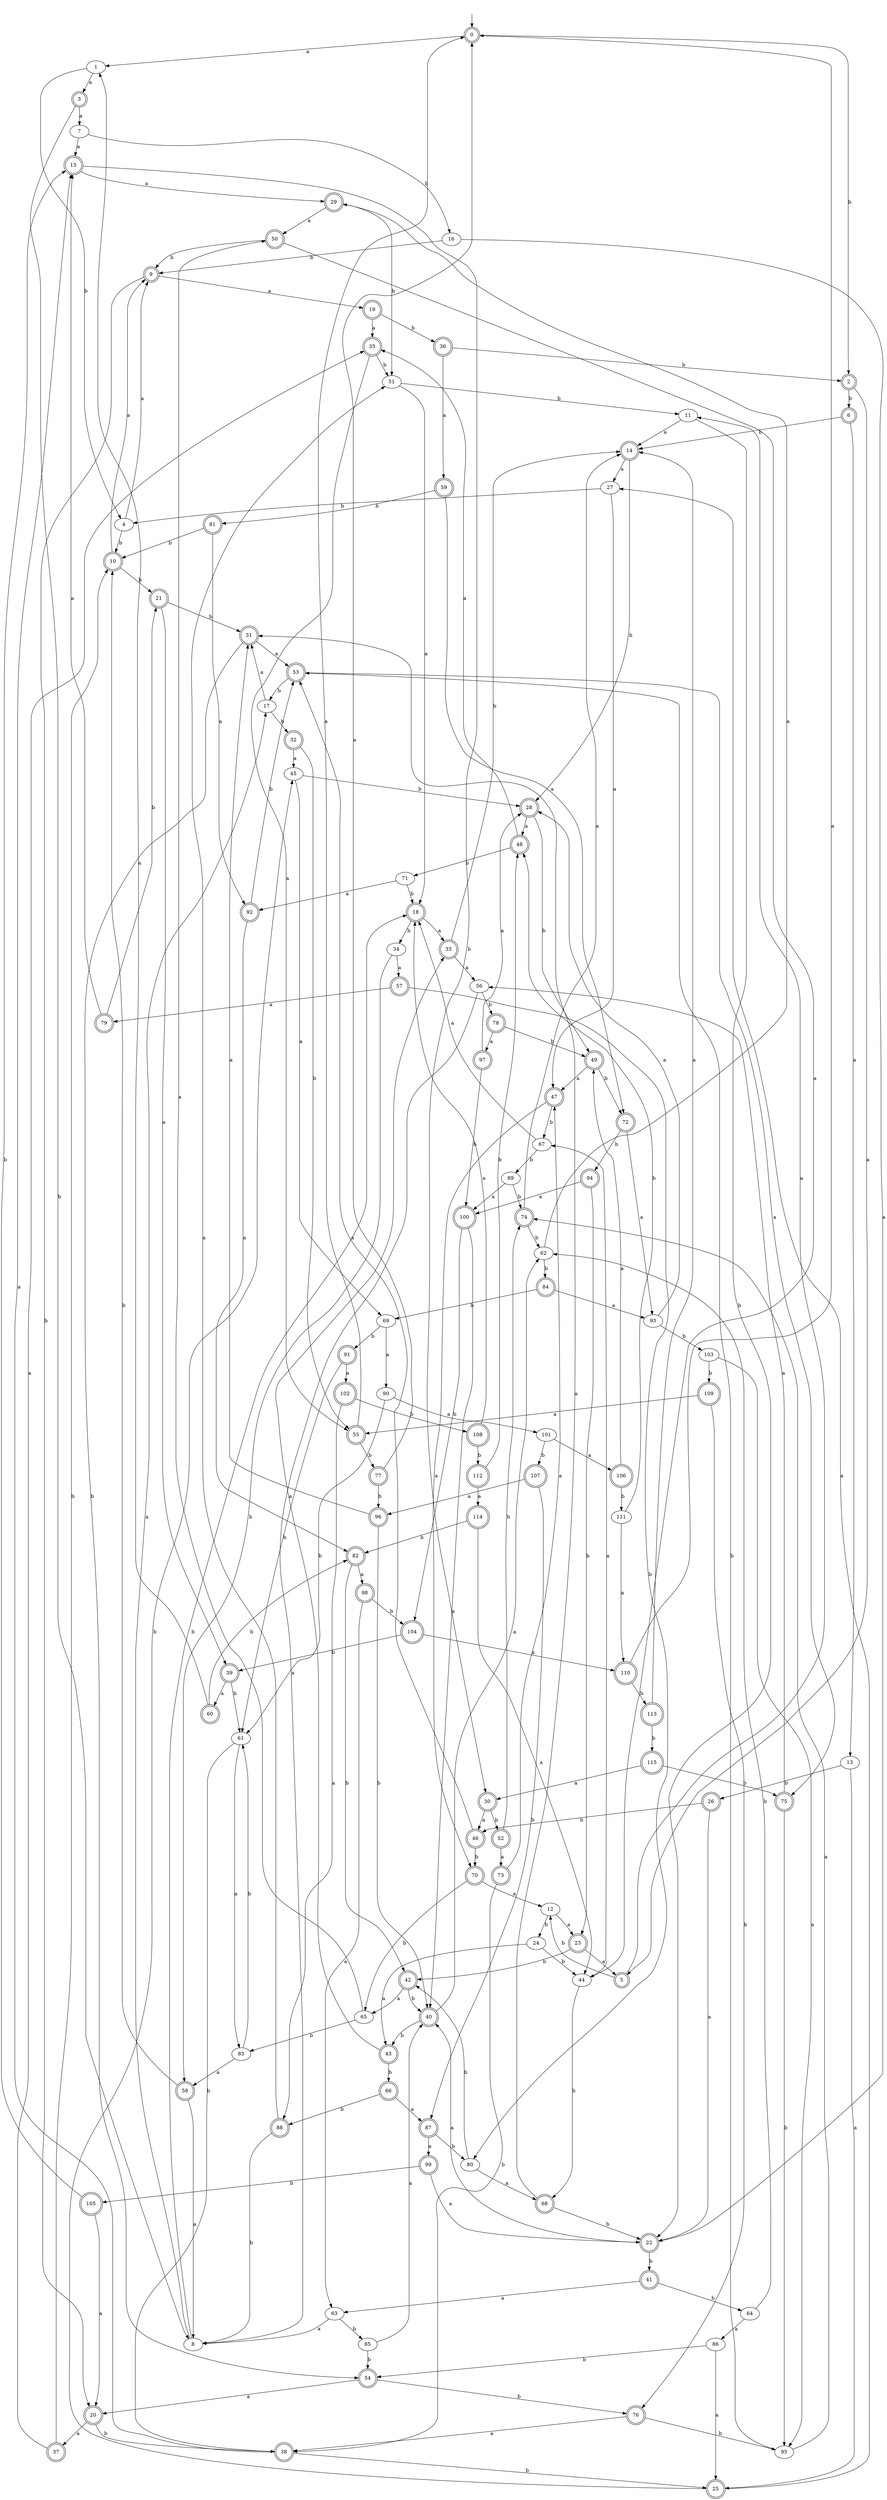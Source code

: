 digraph RandomDFA {
  __start0 [label="", shape=none];
  __start0 -> 0 [label=""];
  0 [shape=circle] [shape=doublecircle]
  0 -> 1 [label="a"]
  0 -> 2 [label="b"]
  1
  1 -> 3 [label="a"]
  1 -> 4 [label="b"]
  2 [shape=doublecircle]
  2 -> 5 [label="a"]
  2 -> 6 [label="b"]
  3 [shape=doublecircle]
  3 -> 7 [label="a"]
  3 -> 8 [label="b"]
  4
  4 -> 9 [label="a"]
  4 -> 10 [label="b"]
  5 [shape=doublecircle]
  5 -> 11 [label="a"]
  5 -> 12 [label="b"]
  6 [shape=doublecircle]
  6 -> 13 [label="a"]
  6 -> 14 [label="b"]
  7
  7 -> 15 [label="a"]
  7 -> 16 [label="b"]
  8
  8 -> 17 [label="a"]
  8 -> 18 [label="b"]
  9 [shape=doublecircle]
  9 -> 19 [label="a"]
  9 -> 20 [label="b"]
  10 [shape=doublecircle]
  10 -> 9 [label="a"]
  10 -> 21 [label="b"]
  11
  11 -> 14 [label="a"]
  11 -> 22 [label="b"]
  12
  12 -> 23 [label="a"]
  12 -> 24 [label="b"]
  13
  13 -> 25 [label="a"]
  13 -> 26 [label="b"]
  14 [shape=doublecircle]
  14 -> 27 [label="a"]
  14 -> 28 [label="b"]
  15 [shape=doublecircle]
  15 -> 29 [label="a"]
  15 -> 30 [label="b"]
  16
  16 -> 22 [label="a"]
  16 -> 9 [label="b"]
  17
  17 -> 31 [label="a"]
  17 -> 32 [label="b"]
  18 [shape=doublecircle]
  18 -> 33 [label="a"]
  18 -> 34 [label="b"]
  19 [shape=doublecircle]
  19 -> 35 [label="a"]
  19 -> 36 [label="b"]
  20 [shape=doublecircle]
  20 -> 37 [label="a"]
  20 -> 38 [label="b"]
  21 [shape=doublecircle]
  21 -> 39 [label="a"]
  21 -> 31 [label="b"]
  22 [shape=doublecircle]
  22 -> 40 [label="a"]
  22 -> 41 [label="b"]
  23 [shape=doublecircle]
  23 -> 5 [label="a"]
  23 -> 42 [label="b"]
  24
  24 -> 43 [label="a"]
  24 -> 44 [label="b"]
  25 [shape=doublecircle]
  25 -> 27 [label="a"]
  25 -> 45 [label="b"]
  26 [shape=doublecircle]
  26 -> 22 [label="a"]
  26 -> 46 [label="b"]
  27
  27 -> 47 [label="a"]
  27 -> 4 [label="b"]
  28 [shape=doublecircle]
  28 -> 48 [label="a"]
  28 -> 49 [label="b"]
  29 [shape=doublecircle]
  29 -> 50 [label="a"]
  29 -> 51 [label="b"]
  30 [shape=doublecircle]
  30 -> 46 [label="a"]
  30 -> 52 [label="b"]
  31 [shape=doublecircle]
  31 -> 53 [label="a"]
  31 -> 54 [label="b"]
  32 [shape=doublecircle]
  32 -> 45 [label="a"]
  32 -> 55 [label="b"]
  33 [shape=doublecircle]
  33 -> 56 [label="a"]
  33 -> 14 [label="b"]
  34
  34 -> 57 [label="a"]
  34 -> 58 [label="b"]
  35 [shape=doublecircle]
  35 -> 55 [label="a"]
  35 -> 51 [label="b"]
  36 [shape=doublecircle]
  36 -> 59 [label="a"]
  36 -> 2 [label="b"]
  37 [shape=doublecircle]
  37 -> 35 [label="a"]
  37 -> 10 [label="b"]
  38 [shape=doublecircle]
  38 -> 15 [label="a"]
  38 -> 25 [label="b"]
  39 [shape=doublecircle]
  39 -> 60 [label="a"]
  39 -> 61 [label="b"]
  40 [shape=doublecircle]
  40 -> 62 [label="a"]
  40 -> 43 [label="b"]
  41 [shape=doublecircle]
  41 -> 63 [label="a"]
  41 -> 64 [label="b"]
  42 [shape=doublecircle]
  42 -> 65 [label="a"]
  42 -> 40 [label="b"]
  43 [shape=doublecircle]
  43 -> 33 [label="a"]
  43 -> 66 [label="b"]
  44
  44 -> 67 [label="a"]
  44 -> 68 [label="b"]
  45
  45 -> 69 [label="a"]
  45 -> 28 [label="b"]
  46 [shape=doublecircle]
  46 -> 53 [label="a"]
  46 -> 70 [label="b"]
  47 [shape=doublecircle]
  47 -> 70 [label="a"]
  47 -> 67 [label="b"]
  48 [shape=doublecircle]
  48 -> 35 [label="a"]
  48 -> 71 [label="b"]
  49 [shape=doublecircle]
  49 -> 47 [label="a"]
  49 -> 72 [label="b"]
  50 [shape=doublecircle]
  50 -> 44 [label="a"]
  50 -> 9 [label="b"]
  51
  51 -> 18 [label="a"]
  51 -> 11 [label="b"]
  52 [shape=doublecircle]
  52 -> 73 [label="a"]
  52 -> 74 [label="b"]
  53 [shape=doublecircle]
  53 -> 75 [label="a"]
  53 -> 17 [label="b"]
  54 [shape=doublecircle]
  54 -> 20 [label="a"]
  54 -> 76 [label="b"]
  55 [shape=doublecircle]
  55 -> 0 [label="a"]
  55 -> 77 [label="b"]
  56
  56 -> 8 [label="a"]
  56 -> 78 [label="b"]
  57 [shape=doublecircle]
  57 -> 79 [label="a"]
  57 -> 80 [label="b"]
  58 [shape=doublecircle]
  58 -> 8 [label="a"]
  58 -> 10 [label="b"]
  59 [shape=doublecircle]
  59 -> 72 [label="a"]
  59 -> 81 [label="b"]
  60 [shape=doublecircle]
  60 -> 1 [label="a"]
  60 -> 82 [label="b"]
  61
  61 -> 83 [label="a"]
  61 -> 38 [label="b"]
  62
  62 -> 29 [label="a"]
  62 -> 84 [label="b"]
  63
  63 -> 8 [label="a"]
  63 -> 85 [label="b"]
  64
  64 -> 86 [label="a"]
  64 -> 62 [label="b"]
  65
  65 -> 50 [label="a"]
  65 -> 83 [label="b"]
  66 [shape=doublecircle]
  66 -> 87 [label="a"]
  66 -> 88 [label="b"]
  67
  67 -> 18 [label="a"]
  67 -> 89 [label="b"]
  68 [shape=doublecircle]
  68 -> 31 [label="a"]
  68 -> 22 [label="b"]
  69
  69 -> 90 [label="a"]
  69 -> 91 [label="b"]
  70 [shape=doublecircle]
  70 -> 12 [label="a"]
  70 -> 65 [label="b"]
  71
  71 -> 92 [label="a"]
  71 -> 18 [label="b"]
  72 [shape=doublecircle]
  72 -> 93 [label="a"]
  72 -> 94 [label="b"]
  73 [shape=doublecircle]
  73 -> 47 [label="a"]
  73 -> 38 [label="b"]
  74 [shape=doublecircle]
  74 -> 14 [label="a"]
  74 -> 62 [label="b"]
  75 [shape=doublecircle]
  75 -> 56 [label="a"]
  75 -> 95 [label="b"]
  76 [shape=doublecircle]
  76 -> 38 [label="a"]
  76 -> 95 [label="b"]
  77 [shape=doublecircle]
  77 -> 0 [label="a"]
  77 -> 96 [label="b"]
  78 [shape=doublecircle]
  78 -> 97 [label="a"]
  78 -> 49 [label="b"]
  79 [shape=doublecircle]
  79 -> 15 [label="a"]
  79 -> 21 [label="b"]
  80
  80 -> 68 [label="a"]
  80 -> 42 [label="b"]
  81 [shape=doublecircle]
  81 -> 92 [label="a"]
  81 -> 10 [label="b"]
  82 [shape=doublecircle]
  82 -> 98 [label="a"]
  82 -> 42 [label="b"]
  83
  83 -> 58 [label="a"]
  83 -> 61 [label="b"]
  84 [shape=doublecircle]
  84 -> 93 [label="a"]
  84 -> 69 [label="b"]
  85
  85 -> 40 [label="a"]
  85 -> 54 [label="b"]
  86
  86 -> 25 [label="a"]
  86 -> 54 [label="b"]
  87 [shape=doublecircle]
  87 -> 99 [label="a"]
  87 -> 80 [label="b"]
  88 [shape=doublecircle]
  88 -> 51 [label="a"]
  88 -> 8 [label="b"]
  89
  89 -> 100 [label="a"]
  89 -> 74 [label="b"]
  90
  90 -> 101 [label="a"]
  90 -> 61 [label="b"]
  91 [shape=doublecircle]
  91 -> 102 [label="a"]
  91 -> 61 [label="b"]
  92 [shape=doublecircle]
  92 -> 82 [label="a"]
  92 -> 53 [label="b"]
  93
  93 -> 28 [label="a"]
  93 -> 103 [label="b"]
  94 [shape=doublecircle]
  94 -> 100 [label="a"]
  94 -> 23 [label="b"]
  95
  95 -> 74 [label="a"]
  95 -> 53 [label="b"]
  96 [shape=doublecircle]
  96 -> 31 [label="a"]
  96 -> 40 [label="b"]
  97 [shape=doublecircle]
  97 -> 28 [label="a"]
  97 -> 100 [label="b"]
  98 [shape=doublecircle]
  98 -> 63 [label="a"]
  98 -> 104 [label="b"]
  99 [shape=doublecircle]
  99 -> 22 [label="a"]
  99 -> 105 [label="b"]
  100 [shape=doublecircle]
  100 -> 40 [label="a"]
  100 -> 104 [label="b"]
  101
  101 -> 106 [label="a"]
  101 -> 107 [label="b"]
  102 [shape=doublecircle]
  102 -> 88 [label="a"]
  102 -> 108 [label="b"]
  103
  103 -> 95 [label="a"]
  103 -> 109 [label="b"]
  104 [shape=doublecircle]
  104 -> 110 [label="a"]
  104 -> 39 [label="b"]
  105 [shape=doublecircle]
  105 -> 20 [label="a"]
  105 -> 15 [label="b"]
  106 [shape=doublecircle]
  106 -> 49 [label="a"]
  106 -> 111 [label="b"]
  107 [shape=doublecircle]
  107 -> 96 [label="a"]
  107 -> 87 [label="b"]
  108 [shape=doublecircle]
  108 -> 18 [label="a"]
  108 -> 112 [label="b"]
  109 [shape=doublecircle]
  109 -> 55 [label="a"]
  109 -> 76 [label="b"]
  110 [shape=doublecircle]
  110 -> 0 [label="a"]
  110 -> 113 [label="b"]
  111
  111 -> 110 [label="a"]
  111 -> 48 [label="b"]
  112 [shape=doublecircle]
  112 -> 114 [label="a"]
  112 -> 48 [label="b"]
  113 [shape=doublecircle]
  113 -> 14 [label="a"]
  113 -> 115 [label="b"]
  114 [shape=doublecircle]
  114 -> 44 [label="a"]
  114 -> 82 [label="b"]
  115 [shape=doublecircle]
  115 -> 30 [label="a"]
  115 -> 75 [label="b"]
}
